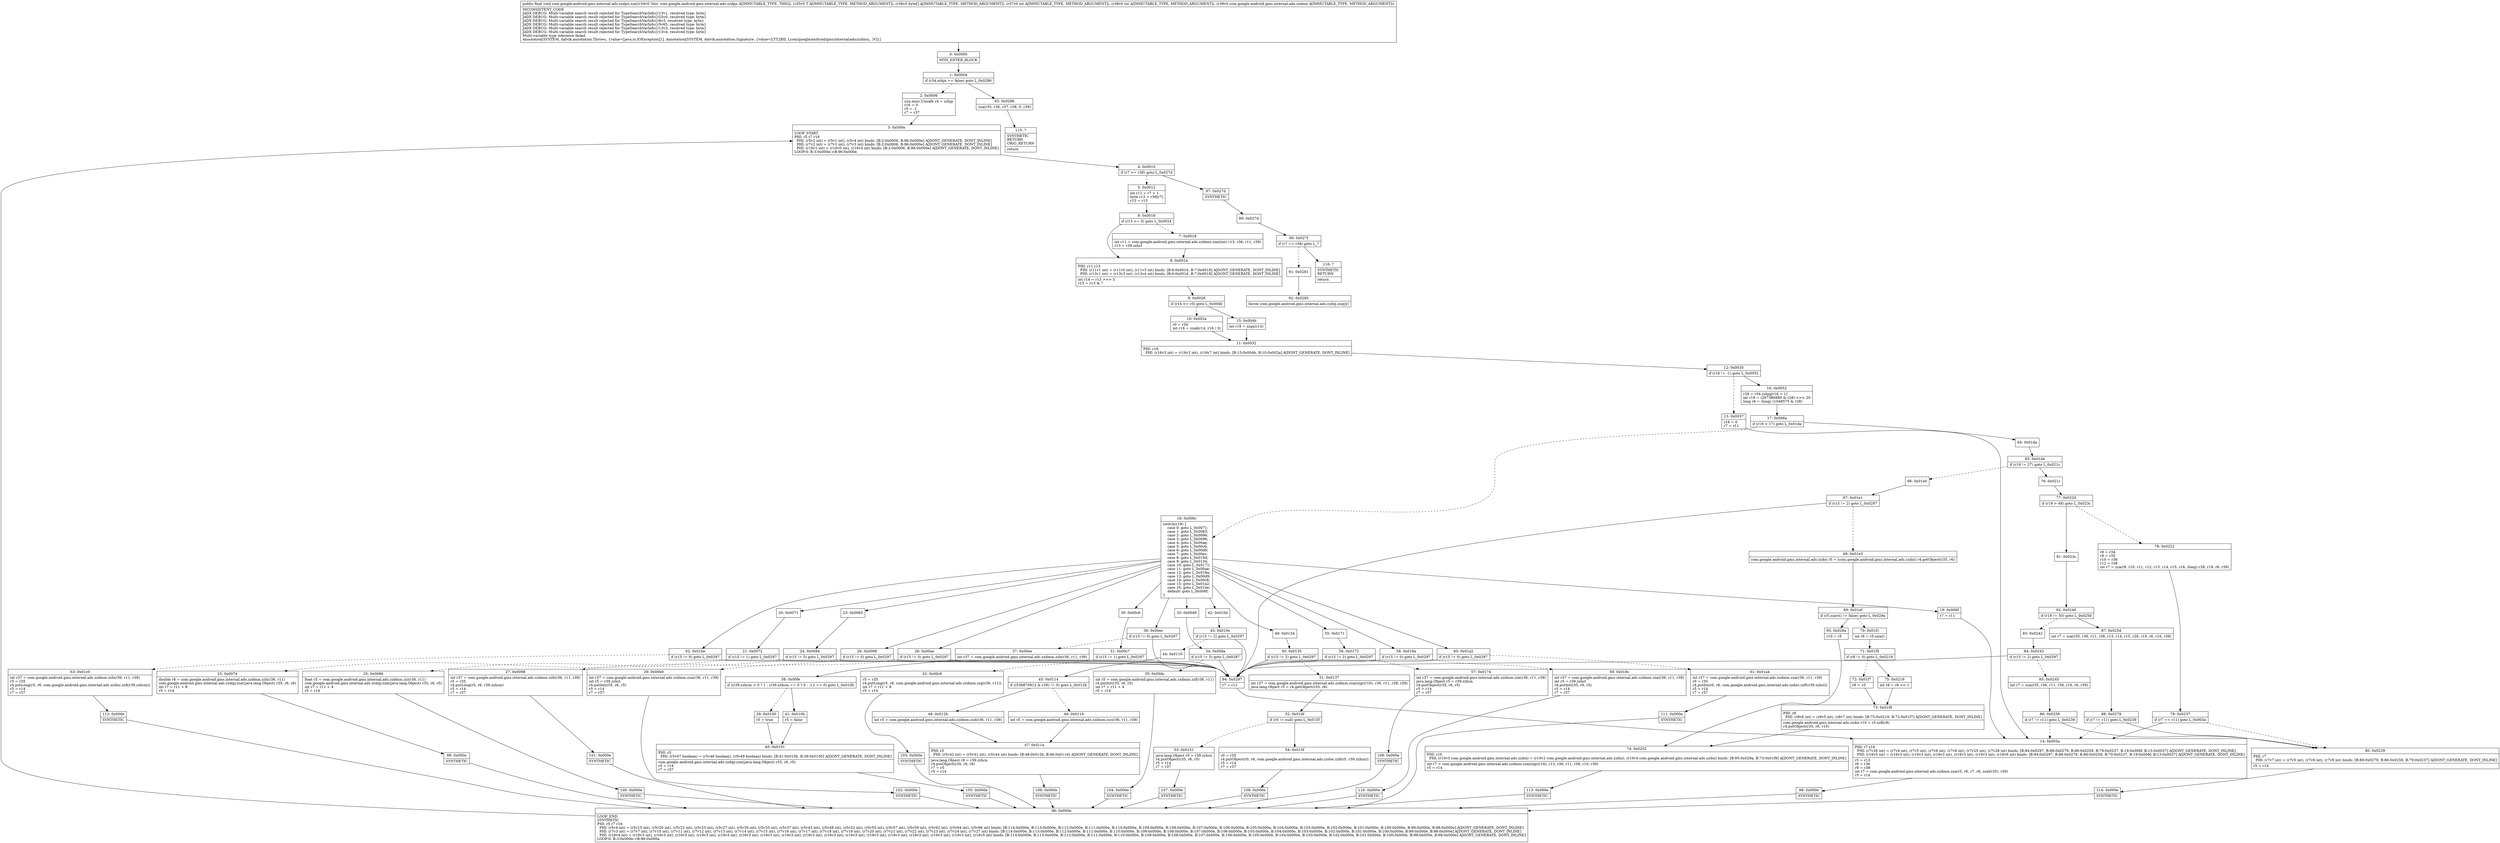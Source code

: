 digraph "CFG forcom.google.android.gms.internal.ads.zzdpn.zza(Ljava\/lang\/Object;[BIILcom\/google\/android\/gms\/internal\/ads\/zzdmn;)V" {
Node_0 [shape=record,label="{0\:\ 0x0000|MTH_ENTER_BLOCK\l}"];
Node_1 [shape=record,label="{1\:\ 0x0004|if (r34.zzhjx == false) goto L_0x0286\l}"];
Node_2 [shape=record,label="{2\:\ 0x0006|sun.misc.Unsafe r4 = zzhjp\lr16 = 0\lr5 = \-1\lr7 = r37\l}"];
Node_3 [shape=record,label="{3\:\ 0x000e|LOOP_START\lPHI: r5 r7 r16 \l  PHI: (r5v2 int) = (r5v1 int), (r5v4 int) binds: [B:2:0x0006, B:96:0x000e] A[DONT_GENERATE, DONT_INLINE]\l  PHI: (r7v2 int) = (r7v1 int), (r7v3 int) binds: [B:2:0x0006, B:96:0x000e] A[DONT_GENERATE, DONT_INLINE]\l  PHI: (r16v1 int) = (r16v0 int), (r16v4 int) binds: [B:2:0x0006, B:96:0x000e] A[DONT_GENERATE, DONT_INLINE]\lLOOP:0: B:3:0x000e\-\>B:96:0x000e\l}"];
Node_4 [shape=record,label="{4\:\ 0x0010|if (r7 \>= r38) goto L_0x027d\l}"];
Node_5 [shape=record,label="{5\:\ 0x0012|int r11 = r7 + 1\lbyte r13 = r36[r7]\lr13 = r13\l}"];
Node_6 [shape=record,label="{6\:\ 0x0016|if (r13 \>= 0) goto L_0x0024\l}"];
Node_7 [shape=record,label="{7\:\ 0x0018|int r11 = com.google.android.gms.internal.ads.zzdmm.zza((int) r13, r36, r11, r39)\lr13 = r39.zzhcl\l}"];
Node_8 [shape=record,label="{8\:\ 0x0024|PHI: r11 r13 \l  PHI: (r11v1 int) = (r11v0 int), (r11v3 int) binds: [B:6:0x0016, B:7:0x0018] A[DONT_GENERATE, DONT_INLINE]\l  PHI: (r13v1 int) = (r13v3 int), (r13v4 int) binds: [B:6:0x0016, B:7:0x0018] A[DONT_GENERATE, DONT_INLINE]\l|int r14 = r13 \>\>\> 3\lr15 = r13 & 7\l}"];
Node_9 [shape=record,label="{9\:\ 0x0028|if (r14 \<= r5) goto L_0x004b\l}"];
Node_10 [shape=record,label="{10\:\ 0x002a|r0 = r34\lint r16 = zzak(r14, r16 \/ 3)\l}"];
Node_11 [shape=record,label="{11\:\ 0x0032|PHI: r16 \l  PHI: (r16v3 int) = (r16v2 int), (r16v7 int) binds: [B:15:0x004b, B:10:0x002a] A[DONT_GENERATE, DONT_INLINE]\l}"];
Node_12 [shape=record,label="{12\:\ 0x0035|if (r16 != \-1) goto L_0x0052\l}"];
Node_13 [shape=record,label="{13\:\ 0x0037|r16 = 0\lr7 = r11\l}"];
Node_14 [shape=record,label="{14\:\ 0x003a|PHI: r7 r16 \l  PHI: (r7v26 int) = (r7v4 int), (r7v5 int), (r7v6 int), (r7v8 int), (r7v25 int), (r7v28 int) binds: [B:94:0x0297, B:88:0x0279, B:86:0x0259, B:79:0x0237, B:19:0x006f, B:13:0x0037] A[DONT_GENERATE, DONT_INLINE]\l  PHI: (r16v5 int) = (r16v3 int), (r16v3 int), (r16v3 int), (r16v3 int), (r16v3 int), (r16v6 int) binds: [B:94:0x0297, B:88:0x0279, B:86:0x0259, B:79:0x0237, B:19:0x006f, B:13:0x0037] A[DONT_GENERATE, DONT_INLINE]\l|r5 = r13\lr6 = r36\lr8 = r38\lint r7 = com.google.android.gms.internal.ads.zzdmm.zza(r5, r6, r7, r8, zzal(r35), r39)\lr5 = r14\l}"];
Node_15 [shape=record,label="{15\:\ 0x004b|int r16 = zzgx(r14)\l}"];
Node_16 [shape=record,label="{16\:\ 0x0052|r28 = r34.zzhjq[r16 + 1]\lint r19 = (267386880 & r28) \>\>\> 20\llong r6 = (long) (1048575 & r28)\l}"];
Node_17 [shape=record,label="{17\:\ 0x006a|if (r19 \> 17) goto L_0x01da\l}"];
Node_18 [shape=record,label="{18\:\ 0x006c|switch(r19) \{\l    case 0: goto L_0x0071;\l    case 1: goto L_0x0083;\l    case 2: goto L_0x0096;\l    case 3: goto L_0x0096;\l    case 4: goto L_0x00ae;\l    case 5: goto L_0x00c6;\l    case 6: goto L_0x00d9;\l    case 7: goto L_0x00ec;\l    case 8: goto L_0x010d;\l    case 9: goto L_0x0134;\l    case 10: goto L_0x0171;\l    case 11: goto L_0x00ae;\l    case 12: goto L_0x018a;\l    case 13: goto L_0x00d9;\l    case 14: goto L_0x00c6;\l    case 15: goto L_0x01a2;\l    case 16: goto L_0x01be;\l    default: goto L_0x006f;\l\}\l}"];
Node_19 [shape=record,label="{19\:\ 0x006f|r7 = r11\l}"];
Node_20 [shape=record,label="{20\:\ 0x0071}"];
Node_21 [shape=record,label="{21\:\ 0x0072|if (r15 != 1) goto L_0x0297\l}"];
Node_22 [shape=record,label="{22\:\ 0x0074|double r8 = com.google.android.gms.internal.ads.zzdmm.zzh(r36, r11)\lcom.google.android.gms.internal.ads.zzdqy.zza((java.lang.Object) r35, r6, r8)\lint r7 = r11 + 8\lr5 = r14\l}"];
Node_23 [shape=record,label="{23\:\ 0x0083}"];
Node_24 [shape=record,label="{24\:\ 0x0084|if (r15 != 5) goto L_0x0297\l}"];
Node_25 [shape=record,label="{25\:\ 0x0086|float r5 = com.google.android.gms.internal.ads.zzdmm.zzi(r36, r11)\lcom.google.android.gms.internal.ads.zzdqy.zza((java.lang.Object) r35, r6, r5)\lint r7 = r11 + 4\lr5 = r14\l}"];
Node_26 [shape=record,label="{26\:\ 0x0096|if (r15 != 0) goto L_0x0297\l}"];
Node_27 [shape=record,label="{27\:\ 0x0098|int r37 = com.google.android.gms.internal.ads.zzdmm.zzb(r36, r11, r39)\lr5 = r35\lr4.putLong(r5, r6, r39.zzhcm)\lr5 = r14\lr7 = r37\l}"];
Node_28 [shape=record,label="{28\:\ 0x00ae|if (r15 != 0) goto L_0x0297\l}"];
Node_29 [shape=record,label="{29\:\ 0x00b0|int r37 = com.google.android.gms.internal.ads.zzdmm.zza(r36, r11, r39)\lint r5 = r39.zzhcl\lr4.putInt(r35, r6, r5)\lr5 = r14\lr7 = r37\l}"];
Node_30 [shape=record,label="{30\:\ 0x00c6}"];
Node_31 [shape=record,label="{31\:\ 0x00c7|if (r15 != 1) goto L_0x0297\l}"];
Node_32 [shape=record,label="{32\:\ 0x00c9|r5 = r35\lr4.putLong(r5, r6, com.google.android.gms.internal.ads.zzdmm.zzg(r36, r11))\lint r7 = r11 + 8\lr5 = r14\l}"];
Node_33 [shape=record,label="{33\:\ 0x00d9}"];
Node_34 [shape=record,label="{34\:\ 0x00da|if (r15 != 5) goto L_0x0297\l}"];
Node_35 [shape=record,label="{35\:\ 0x00dc|int r5 = com.google.android.gms.internal.ads.zzdmm.zzf(r36, r11)\lr4.putInt(r35, r6, r5)\lint r7 = r11 + 4\lr5 = r14\l}"];
Node_36 [shape=record,label="{36\:\ 0x00ec|if (r15 != 0) goto L_0x0297\l}"];
Node_37 [shape=record,label="{37\:\ 0x00ee|int r37 = com.google.android.gms.internal.ads.zzdmm.zzb(r36, r11, r39)\l}"];
Node_38 [shape=record,label="{38\:\ 0x00fe|if ((r39.zzhcm \> 0 ? 1 : (r39.zzhcm == 0 ? 0 : \-1)) == 0) goto L_0x010b\l}"];
Node_39 [shape=record,label="{39\:\ 0x0100|r5 = true\l}"];
Node_40 [shape=record,label="{40\:\ 0x0101|PHI: r5 \l  PHI: (r5v47 boolean) = (r5v46 boolean), (r5v49 boolean) binds: [B:41:0x010b, B:39:0x0100] A[DONT_GENERATE, DONT_INLINE]\l|com.google.android.gms.internal.ads.zzdqy.zza((java.lang.Object) r35, r6, r5)\lr5 = r14\lr7 = r37\l}"];
Node_41 [shape=record,label="{41\:\ 0x010b|r5 = false\l}"];
Node_42 [shape=record,label="{42\:\ 0x010d}"];
Node_43 [shape=record,label="{43\:\ 0x010e|if (r15 != 2) goto L_0x0297\l}"];
Node_44 [shape=record,label="{44\:\ 0x0110}"];
Node_45 [shape=record,label="{45\:\ 0x0114|if ((536870912 & r28) != 0) goto L_0x012b\l}"];
Node_46 [shape=record,label="{46\:\ 0x0116|int r5 = com.google.android.gms.internal.ads.zzdmm.zzc(r36, r11, r39)\l}"];
Node_47 [shape=record,label="{47\:\ 0x011e|PHI: r5 \l  PHI: (r5v42 int) = (r5v41 int), (r5v44 int) binds: [B:48:0x012b, B:46:0x0116] A[DONT_GENERATE, DONT_INLINE]\l|java.lang.Object r8 = r39.zzhcn\lr4.putObject(r35, r6, r8)\lr7 = r5\lr5 = r14\l}"];
Node_48 [shape=record,label="{48\:\ 0x012b|int r5 = com.google.android.gms.internal.ads.zzdmm.zzd(r36, r11, r39)\l}"];
Node_49 [shape=record,label="{49\:\ 0x0134}"];
Node_50 [shape=record,label="{50\:\ 0x0135|if (r15 != 2) goto L_0x0297\l}"];
Node_51 [shape=record,label="{51\:\ 0x0137|int r37 = com.google.android.gms.internal.ads.zzdmm.zza(zzgr(r16), r36, r11, r38, r39)\ljava.lang.Object r5 = r4.getObject(r35, r6)\l}"];
Node_52 [shape=record,label="{52\:\ 0x014f|if (r5 != null) goto L_0x015f\l}"];
Node_53 [shape=record,label="{53\:\ 0x0151|java.lang.Object r5 = r39.zzhcn\lr4.putObject(r35, r6, r5)\lr5 = r14\lr7 = r37\l}"];
Node_54 [shape=record,label="{54\:\ 0x015f|r0 = r35\lr4.putObject(r0, r6, com.google.android.gms.internal.ads.zzdoc.zzb(r5, r39.zzhcn))\lr5 = r14\lr7 = r37\l}"];
Node_55 [shape=record,label="{55\:\ 0x0171}"];
Node_56 [shape=record,label="{56\:\ 0x0172|if (r15 != 2) goto L_0x0297\l}"];
Node_57 [shape=record,label="{57\:\ 0x0174|int r37 = com.google.android.gms.internal.ads.zzdmm.zze(r36, r11, r39)\ljava.lang.Object r5 = r39.zzhcn\lr4.putObject(r35, r6, r5)\lr5 = r14\lr7 = r37\l}"];
Node_58 [shape=record,label="{58\:\ 0x018a|if (r15 != 0) goto L_0x0297\l}"];
Node_59 [shape=record,label="{59\:\ 0x018c|int r37 = com.google.android.gms.internal.ads.zzdmm.zza(r36, r11, r39)\lint r5 = r39.zzhcl\lr4.putInt(r35, r6, r5)\lr5 = r14\lr7 = r37\l}"];
Node_60 [shape=record,label="{60\:\ 0x01a2|if (r15 != 0) goto L_0x0297\l}"];
Node_61 [shape=record,label="{61\:\ 0x01a4|int r37 = com.google.android.gms.internal.ads.zzdmm.zza(r36, r11, r39)\lr0 = r35\lr4.putInt(r0, r6, com.google.android.gms.internal.ads.zzdnc.zzft(r39.zzhcl))\lr5 = r14\lr7 = r37\l}"];
Node_62 [shape=record,label="{62\:\ 0x01be|if (r15 != 0) goto L_0x0297\l}"];
Node_63 [shape=record,label="{63\:\ 0x01c0|int r37 = com.google.android.gms.internal.ads.zzdmm.zzb(r36, r11, r39)\lr5 = r35\lr4.putLong(r5, r6, com.google.android.gms.internal.ads.zzdnc.zzfi(r39.zzhcm))\lr5 = r14\lr7 = r37\l}"];
Node_64 [shape=record,label="{64\:\ 0x01da}"];
Node_65 [shape=record,label="{65\:\ 0x01de|if (r19 != 27) goto L_0x021c\l}"];
Node_66 [shape=record,label="{66\:\ 0x01e0}"];
Node_67 [shape=record,label="{67\:\ 0x01e1|if (r15 != 2) goto L_0x0297\l}"];
Node_68 [shape=record,label="{68\:\ 0x01e3|com.google.android.gms.internal.ads.zzdoi r5 = (com.google.android.gms.internal.ads.zzdoi) r4.getObject(r35, r6)\l}"];
Node_69 [shape=record,label="{69\:\ 0x01ef|if (r5.zzavi() != false) goto L_0x029a\l}"];
Node_70 [shape=record,label="{70\:\ 0x01f1|int r8 = r5.size()\l}"];
Node_71 [shape=record,label="{71\:\ 0x01f5|if (r8 != 0) goto L_0x0219\l}"];
Node_72 [shape=record,label="{72\:\ 0x01f7|r8 = 10\l}"];
Node_73 [shape=record,label="{73\:\ 0x01f9|PHI: r8 \l  PHI: (r8v6 int) = (r8v5 int), (r8v7 int) binds: [B:75:0x0219, B:72:0x01f7] A[DONT_GENERATE, DONT_INLINE]\l|com.google.android.gms.internal.ads.zzdoi r10 = r5.zzfl(r8)\lr4.putObject(r35, r6, r10)\l}"];
Node_74 [shape=record,label="{74\:\ 0x0202|PHI: r10 \l  PHI: (r10v3 com.google.android.gms.internal.ads.zzdoi) = (r10v2 com.google.android.gms.internal.ads.zzdoi), (r10v4 com.google.android.gms.internal.ads.zzdoi) binds: [B:95:0x029a, B:73:0x01f9] A[DONT_GENERATE, DONT_INLINE]\l|int r7 = com.google.android.gms.internal.ads.zzdmm.zza(zzgr(r16), r13, r36, r11, r38, r10, r39)\lr5 = r14\l}"];
Node_75 [shape=record,label="{75\:\ 0x0219|int r8 = r8 \<\< 1\l}"];
Node_76 [shape=record,label="{76\:\ 0x021c}"];
Node_77 [shape=record,label="{77\:\ 0x0220|if (r19 \> 49) goto L_0x023c\l}"];
Node_78 [shape=record,label="{78\:\ 0x0222|r8 = r34\lr9 = r35\lr10 = r36\lr12 = r38\lint r7 = zza(r9, r10, r11, r12, r13, r14, r15, r16, (long) r28, r19, r6, r39)\l}"];
Node_79 [shape=record,label="{79\:\ 0x0237|if (r7 == r11) goto L_0x003a\l}"];
Node_80 [shape=record,label="{80\:\ 0x0239|PHI: r7 \l  PHI: (r7v7 int) = (r7v5 int), (r7v6 int), (r7v8 int) binds: [B:88:0x0279, B:86:0x0259, B:79:0x0237] A[DONT_GENERATE, DONT_INLINE]\l|r5 = r14\l}"];
Node_81 [shape=record,label="{81\:\ 0x023c}"];
Node_82 [shape=record,label="{82\:\ 0x0240|if (r19 != 50) goto L_0x025d\l}"];
Node_83 [shape=record,label="{83\:\ 0x0242}"];
Node_84 [shape=record,label="{84\:\ 0x0243|if (r15 != 2) goto L_0x0297\l}"];
Node_85 [shape=record,label="{85\:\ 0x0245|int r7 = zza(r35, r36, r11, r38, r16, r6, r39)\l}"];
Node_86 [shape=record,label="{86\:\ 0x0259|if (r7 != r11) goto L_0x0239\l}"];
Node_87 [shape=record,label="{87\:\ 0x025d|int r7 = zza(r35, r36, r11, r38, r13, r14, r15, r28, r19, r6, r16, r39)\l}"];
Node_88 [shape=record,label="{88\:\ 0x0279|if (r7 != r11) goto L_0x0239\l}"];
Node_89 [shape=record,label="{89\:\ 0x027d}"];
Node_90 [shape=record,label="{90\:\ 0x027f|if (r7 == r38) goto L_?\l}"];
Node_91 [shape=record,label="{91\:\ 0x0281}"];
Node_92 [shape=record,label="{92\:\ 0x0285|throw com.google.android.gms.internal.ads.zzdoj.zzayj()\l}"];
Node_93 [shape=record,label="{93\:\ 0x0286|zza(r35, r36, r37, r38, 0, r39)\l}"];
Node_94 [shape=record,label="{94\:\ 0x0297|r7 = r11\l}"];
Node_95 [shape=record,label="{95\:\ 0x029a|r10 = r5\l}"];
Node_96 [shape=record,label="{96\:\ 0x000e|LOOP_END\lSYNTHETIC\lPHI: r5 r7 r16 \l  PHI: (r5v4 int) = (r5v15 int), (r5v20 int), (r5v22 int), (r5v25 int), (r5v27 int), (r5v30 int), (r5v35 int), (r5v37 int), (r5v43 int), (r5v48 int), (r5v52 int), (r5v55 int), (r5v57 int), (r5v59 int), (r5v62 int), (r5v64 int), (r5v66 int) binds: [B:114:0x000e, B:113:0x000e, B:112:0x000e, B:111:0x000e, B:110:0x000e, B:109:0x000e, B:108:0x000e, B:107:0x000e, B:106:0x000e, B:105:0x000e, B:104:0x000e, B:103:0x000e, B:102:0x000e, B:101:0x000e, B:100:0x000e, B:99:0x000e, B:98:0x000e] A[DONT_GENERATE, DONT_INLINE]\l  PHI: (r7v3 int) = (r7v7 int), (r7v10 int), (r7v11 int), (r7v12 int), (r7v13 int), (r7v14 int), (r7v15 int), (r7v16 int), (r7v17 int), (r7v18 int), (r7v19 int), (r7v20 int), (r7v21 int), (r7v22 int), (r7v23 int), (r7v24 int), (r7v27 int) binds: [B:114:0x000e, B:113:0x000e, B:112:0x000e, B:111:0x000e, B:110:0x000e, B:109:0x000e, B:108:0x000e, B:107:0x000e, B:106:0x000e, B:105:0x000e, B:104:0x000e, B:103:0x000e, B:102:0x000e, B:101:0x000e, B:100:0x000e, B:99:0x000e, B:98:0x000e] A[DONT_GENERATE, DONT_INLINE]\l  PHI: (r16v4 int) = (r16v3 int), (r16v3 int), (r16v3 int), (r16v3 int), (r16v3 int), (r16v3 int), (r16v3 int), (r16v3 int), (r16v3 int), (r16v3 int), (r16v3 int), (r16v3 int), (r16v3 int), (r16v3 int), (r16v3 int), (r16v3 int), (r16v5 int) binds: [B:114:0x000e, B:113:0x000e, B:112:0x000e, B:111:0x000e, B:110:0x000e, B:109:0x000e, B:108:0x000e, B:107:0x000e, B:106:0x000e, B:105:0x000e, B:104:0x000e, B:103:0x000e, B:102:0x000e, B:101:0x000e, B:100:0x000e, B:99:0x000e, B:98:0x000e] A[DONT_GENERATE, DONT_INLINE]\lLOOP:0: B:3:0x000e\-\>B:96:0x000e\l}"];
Node_97 [shape=record,label="{97\:\ 0x027d|SYNTHETIC\l}"];
Node_98 [shape=record,label="{98\:\ 0x000e|SYNTHETIC\l}"];
Node_99 [shape=record,label="{99\:\ 0x000e|SYNTHETIC\l}"];
Node_100 [shape=record,label="{100\:\ 0x000e|SYNTHETIC\l}"];
Node_101 [shape=record,label="{101\:\ 0x000e|SYNTHETIC\l}"];
Node_102 [shape=record,label="{102\:\ 0x000e|SYNTHETIC\l}"];
Node_103 [shape=record,label="{103\:\ 0x000e|SYNTHETIC\l}"];
Node_104 [shape=record,label="{104\:\ 0x000e|SYNTHETIC\l}"];
Node_105 [shape=record,label="{105\:\ 0x000e|SYNTHETIC\l}"];
Node_106 [shape=record,label="{106\:\ 0x000e|SYNTHETIC\l}"];
Node_107 [shape=record,label="{107\:\ 0x000e|SYNTHETIC\l}"];
Node_108 [shape=record,label="{108\:\ 0x000e|SYNTHETIC\l}"];
Node_109 [shape=record,label="{109\:\ 0x000e|SYNTHETIC\l}"];
Node_110 [shape=record,label="{110\:\ 0x000e|SYNTHETIC\l}"];
Node_111 [shape=record,label="{111\:\ 0x000e|SYNTHETIC\l}"];
Node_112 [shape=record,label="{112\:\ 0x000e|SYNTHETIC\l}"];
Node_113 [shape=record,label="{113\:\ 0x000e|SYNTHETIC\l}"];
Node_114 [shape=record,label="{114\:\ 0x000e|SYNTHETIC\l}"];
Node_115 [shape=record,label="{115\:\ ?|SYNTHETIC\lRETURN\lORIG_RETURN\l|return\l}"];
Node_116 [shape=record,label="{116\:\ ?|SYNTHETIC\lRETURN\l|return\l}"];
MethodNode[shape=record,label="{public final void com.google.android.gms.internal.ads.zzdpn.zza((r34v0 'this' com.google.android.gms.internal.ads.zzdpn A[IMMUTABLE_TYPE, THIS]), (r35v0 T A[IMMUTABLE_TYPE, METHOD_ARGUMENT]), (r36v0 byte[] A[IMMUTABLE_TYPE, METHOD_ARGUMENT]), (r37v0 int A[IMMUTABLE_TYPE, METHOD_ARGUMENT]), (r38v0 int A[IMMUTABLE_TYPE, METHOD_ARGUMENT]), (r39v0 com.google.android.gms.internal.ads.zzdmn A[IMMUTABLE_TYPE, METHOD_ARGUMENT]))  | INCONSISTENT_CODE\lJADX DEBUG: Multi\-variable search result rejected for TypeSearchVarInfo\{r13v1, resolved type: byte\}\lJADX DEBUG: Multi\-variable search result rejected for TypeSearchVarInfo\{r25v0, resolved type: byte\}\lJADX DEBUG: Multi\-variable search result rejected for TypeSearchVarInfo\{r6v3, resolved type: byte\}\lJADX DEBUG: Multi\-variable search result rejected for TypeSearchVarInfo\{r5v65, resolved type: byte\}\lJADX DEBUG: Multi\-variable search result rejected for TypeSearchVarInfo\{r13v3, resolved type: byte\}\lJADX DEBUG: Multi\-variable search result rejected for TypeSearchVarInfo\{r13v4, resolved type: byte\}\lMulti\-variable type inference failed\lAnnotation[SYSTEM, dalvik.annotation.Throws, \{value=[java.io.IOException]\}], Annotation[SYSTEM, dalvik.annotation.Signature, \{value=[(TT;[BII, Lcom\/google\/android\/gms\/internal\/ads\/zzdmn;, )V]\}]\l}"];
MethodNode -> Node_0;
Node_0 -> Node_1;
Node_1 -> Node_2[style=dashed];
Node_1 -> Node_93;
Node_2 -> Node_3;
Node_3 -> Node_4;
Node_4 -> Node_5[style=dashed];
Node_4 -> Node_97;
Node_5 -> Node_6;
Node_6 -> Node_7[style=dashed];
Node_6 -> Node_8;
Node_7 -> Node_8;
Node_8 -> Node_9;
Node_9 -> Node_10[style=dashed];
Node_9 -> Node_15;
Node_10 -> Node_11;
Node_11 -> Node_12;
Node_12 -> Node_13[style=dashed];
Node_12 -> Node_16;
Node_13 -> Node_14;
Node_14 -> Node_98;
Node_15 -> Node_11;
Node_16 -> Node_17;
Node_17 -> Node_18[style=dashed];
Node_17 -> Node_64;
Node_18 -> Node_19;
Node_18 -> Node_20;
Node_18 -> Node_23;
Node_18 -> Node_26;
Node_18 -> Node_28;
Node_18 -> Node_30;
Node_18 -> Node_33;
Node_18 -> Node_36;
Node_18 -> Node_42;
Node_18 -> Node_49;
Node_18 -> Node_55;
Node_18 -> Node_58;
Node_18 -> Node_60;
Node_18 -> Node_62;
Node_19 -> Node_14;
Node_20 -> Node_21;
Node_21 -> Node_22[style=dashed];
Node_21 -> Node_94;
Node_22 -> Node_99;
Node_23 -> Node_24;
Node_24 -> Node_25[style=dashed];
Node_24 -> Node_94;
Node_25 -> Node_100;
Node_26 -> Node_27[style=dashed];
Node_26 -> Node_94;
Node_27 -> Node_101;
Node_28 -> Node_29[style=dashed];
Node_28 -> Node_94;
Node_29 -> Node_102;
Node_30 -> Node_31;
Node_31 -> Node_32[style=dashed];
Node_31 -> Node_94;
Node_32 -> Node_103;
Node_33 -> Node_34;
Node_34 -> Node_35[style=dashed];
Node_34 -> Node_94;
Node_35 -> Node_104;
Node_36 -> Node_37[style=dashed];
Node_36 -> Node_94;
Node_37 -> Node_38;
Node_38 -> Node_39[style=dashed];
Node_38 -> Node_41;
Node_39 -> Node_40;
Node_40 -> Node_105;
Node_41 -> Node_40;
Node_42 -> Node_43;
Node_43 -> Node_44[style=dashed];
Node_43 -> Node_94;
Node_44 -> Node_45;
Node_45 -> Node_46[style=dashed];
Node_45 -> Node_48;
Node_46 -> Node_47;
Node_47 -> Node_106;
Node_48 -> Node_47;
Node_49 -> Node_50;
Node_50 -> Node_51[style=dashed];
Node_50 -> Node_94;
Node_51 -> Node_52;
Node_52 -> Node_53[style=dashed];
Node_52 -> Node_54;
Node_53 -> Node_107;
Node_54 -> Node_108;
Node_55 -> Node_56;
Node_56 -> Node_57[style=dashed];
Node_56 -> Node_94;
Node_57 -> Node_109;
Node_58 -> Node_59[style=dashed];
Node_58 -> Node_94;
Node_59 -> Node_110;
Node_60 -> Node_61[style=dashed];
Node_60 -> Node_94;
Node_61 -> Node_111;
Node_62 -> Node_63[style=dashed];
Node_62 -> Node_94;
Node_63 -> Node_112;
Node_64 -> Node_65;
Node_65 -> Node_66[style=dashed];
Node_65 -> Node_76;
Node_66 -> Node_67;
Node_67 -> Node_68[style=dashed];
Node_67 -> Node_94;
Node_68 -> Node_69;
Node_69 -> Node_70[style=dashed];
Node_69 -> Node_95;
Node_70 -> Node_71;
Node_71 -> Node_72[style=dashed];
Node_71 -> Node_75;
Node_72 -> Node_73;
Node_73 -> Node_74;
Node_74 -> Node_113;
Node_75 -> Node_73;
Node_76 -> Node_77;
Node_77 -> Node_78[style=dashed];
Node_77 -> Node_81;
Node_78 -> Node_79;
Node_79 -> Node_14;
Node_79 -> Node_80[style=dashed];
Node_80 -> Node_114;
Node_81 -> Node_82;
Node_82 -> Node_83[style=dashed];
Node_82 -> Node_87;
Node_83 -> Node_84;
Node_84 -> Node_85[style=dashed];
Node_84 -> Node_94;
Node_85 -> Node_86;
Node_86 -> Node_80;
Node_86 -> Node_14[style=dashed];
Node_87 -> Node_88;
Node_88 -> Node_80;
Node_88 -> Node_14[style=dashed];
Node_89 -> Node_90;
Node_90 -> Node_91[style=dashed];
Node_90 -> Node_116;
Node_91 -> Node_92;
Node_93 -> Node_115;
Node_94 -> Node_14;
Node_95 -> Node_74;
Node_96 -> Node_3;
Node_97 -> Node_89;
Node_98 -> Node_96;
Node_99 -> Node_96;
Node_100 -> Node_96;
Node_101 -> Node_96;
Node_102 -> Node_96;
Node_103 -> Node_96;
Node_104 -> Node_96;
Node_105 -> Node_96;
Node_106 -> Node_96;
Node_107 -> Node_96;
Node_108 -> Node_96;
Node_109 -> Node_96;
Node_110 -> Node_96;
Node_111 -> Node_96;
Node_112 -> Node_96;
Node_113 -> Node_96;
Node_114 -> Node_96;
}

